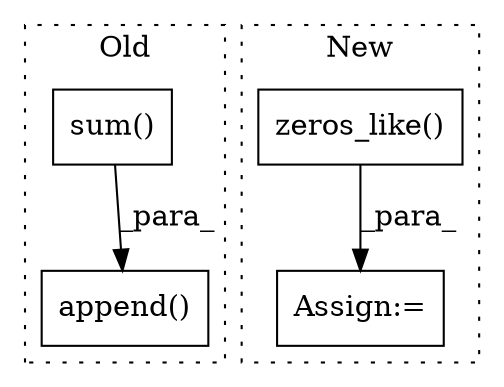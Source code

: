 digraph G {
subgraph cluster0 {
1 [label="sum()" a="75" s="15306" l="35" shape="box"];
4 [label="append()" a="75" s="15358,15447" l="22,1" shape="box"];
label = "Old";
style="dotted";
}
subgraph cluster1 {
2 [label="zeros_like()" a="75" s="15331,15358" l="17,1" shape="box"];
3 [label="Assign:=" a="68" s="15328" l="3" shape="box"];
label = "New";
style="dotted";
}
1 -> 4 [label="_para_"];
2 -> 3 [label="_para_"];
}